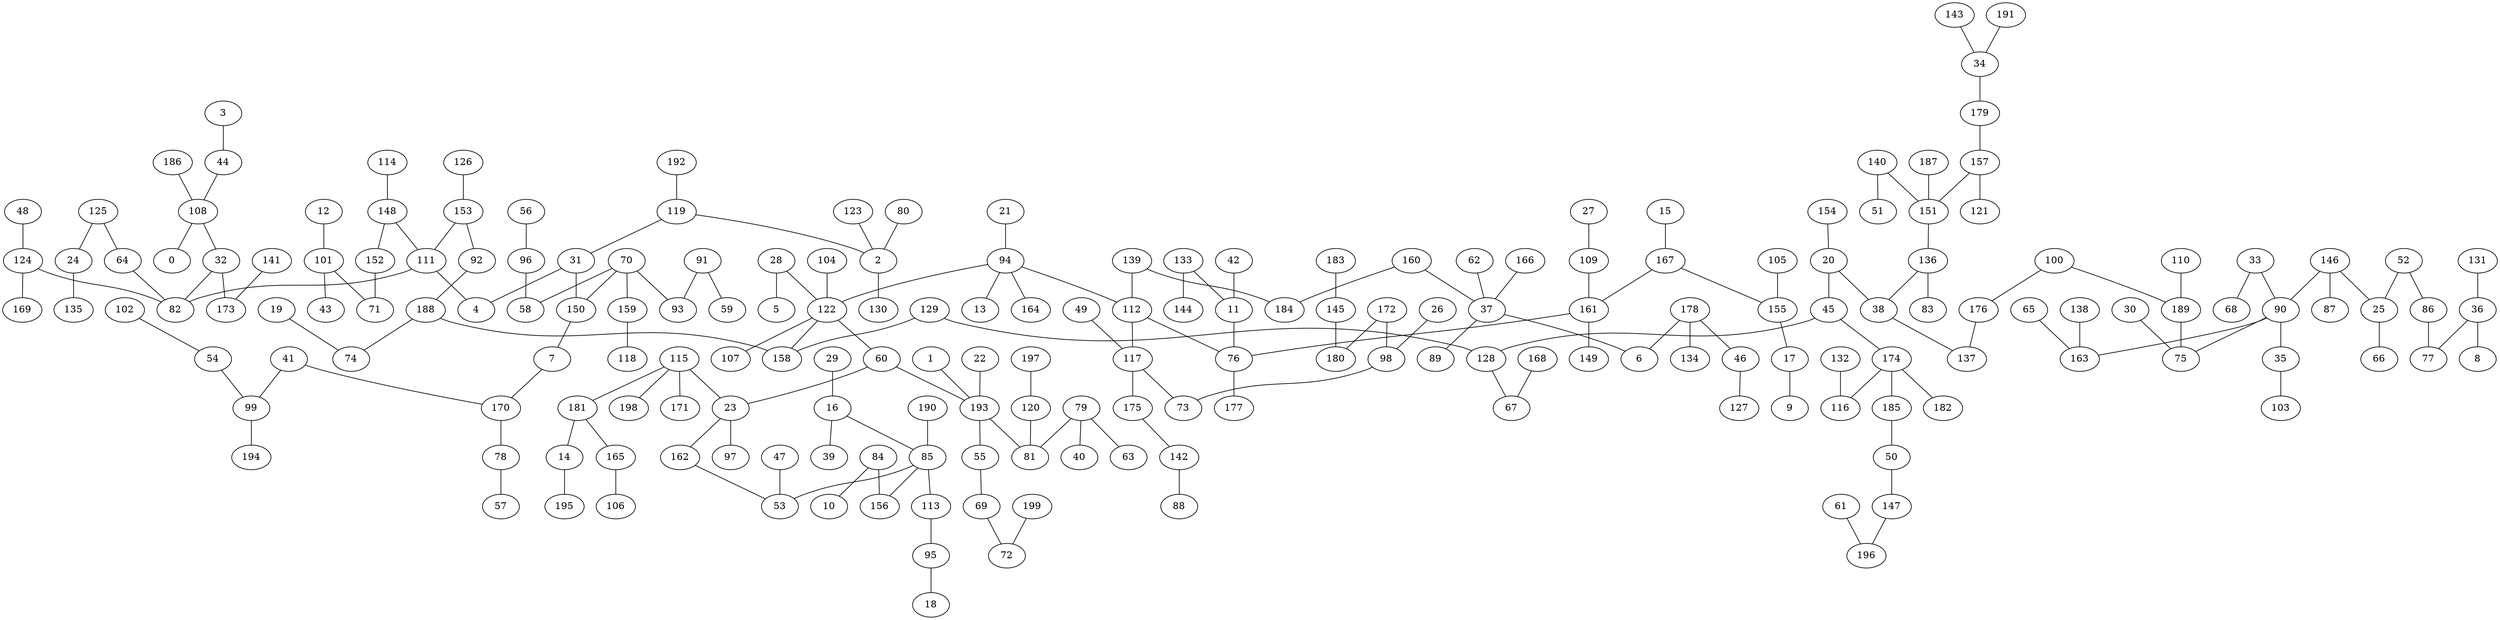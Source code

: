 graph grafoErdos_Renyi_200_1020_KruskalI  {
0;
1;
2;
3;
4;
5;
6;
7;
8;
9;
10;
11;
12;
13;
14;
15;
16;
17;
18;
19;
20;
21;
22;
23;
24;
25;
26;
27;
28;
29;
30;
31;
32;
33;
34;
35;
36;
37;
38;
39;
40;
41;
42;
43;
44;
45;
46;
47;
48;
49;
50;
51;
52;
53;
54;
55;
56;
57;
58;
59;
60;
61;
62;
63;
64;
65;
66;
67;
68;
69;
70;
71;
72;
73;
74;
75;
76;
77;
78;
79;
80;
81;
82;
83;
84;
85;
86;
87;
88;
89;
90;
91;
92;
93;
94;
95;
96;
97;
98;
99;
100;
101;
102;
103;
104;
105;
106;
107;
108;
109;
110;
111;
112;
113;
114;
115;
116;
117;
118;
119;
120;
121;
122;
123;
124;
125;
126;
127;
128;
129;
130;
131;
132;
133;
134;
135;
136;
137;
138;
139;
140;
141;
142;
143;
144;
145;
146;
147;
148;
149;
150;
151;
152;
153;
154;
155;
156;
157;
158;
159;
160;
161;
162;
163;
164;
165;
166;
167;
168;
169;
170;
171;
172;
173;
174;
175;
176;
177;
178;
179;
180;
181;
182;
183;
184;
185;
186;
187;
188;
189;
190;
191;
192;
193;
194;
195;
196;
197;
198;
199;
174 -- 182;
140 -- 51;
19 -- 74;
47 -- 53;
188 -- 74;
35 -- 103;
123 -- 2;
3 -- 44;
157 -- 121;
178 -- 6;
114 -- 148;
84 -- 156;
154 -- 20;
16 -- 85;
166 -- 37;
62 -- 37;
12 -- 101;
23 -- 97;
14 -- 195;
84 -- 10;
37 -- 6;
96 -- 58;
191 -- 34;
133 -- 144;
61 -- 196;
28 -- 122;
197 -- 120;
110 -- 189;
109 -- 161;
90 -- 35;
70 -- 159;
16 -- 39;
32 -- 173;
65 -- 163;
50 -- 147;
41 -- 99;
94 -- 13;
112 -- 76;
37 -- 89;
142 -- 88;
26 -- 98;
64 -- 82;
159 -- 118;
102 -- 54;
104 -- 122;
91 -- 93;
160 -- 184;
24 -- 135;
151 -- 136;
175 -- 142;
181 -- 165;
80 -- 2;
124 -- 82;
41 -- 170;
174 -- 185;
28 -- 5;
98 -- 73;
78 -- 57;
167 -- 161;
112 -- 117;
148 -- 152;
167 -- 155;
48 -- 124;
1 -- 193;
165 -- 106;
117 -- 73;
174 -- 116;
161 -- 76;
115 -- 181;
60 -- 193;
179 -- 157;
31 -- 150;
27 -- 109;
79 -- 63;
70 -- 150;
145 -- 180;
29 -- 16;
189 -- 75;
178 -- 46;
111 -- 82;
122 -- 107;
146 -- 87;
99 -- 194;
148 -- 111;
136 -- 38;
168 -- 67;
76 -- 177;
34 -- 179;
136 -- 83;
94 -- 164;
108 -- 0;
120 -- 81;
15 -- 167;
100 -- 189;
152 -- 71;
190 -- 85;
138 -- 163;
108 -- 32;
115 -- 23;
129 -- 158;
132 -- 116;
139 -- 112;
146 -- 90;
45 -- 128;
185 -- 50;
20 -- 38;
33 -- 68;
7 -- 170;
172 -- 180;
157 -- 151;
172 -- 98;
160 -- 37;
161 -- 149;
36 -- 77;
122 -- 158;
90 -- 75;
20 -- 45;
52 -- 25;
36 -- 8;
133 -- 11;
55 -- 69;
131 -- 36;
56 -- 96;
31 -- 4;
22 -- 193;
188 -- 158;
141 -- 173;
79 -- 40;
124 -- 169;
126 -- 153;
25 -- 66;
100 -- 176;
94 -- 112;
86 -- 77;
21 -- 94;
91 -- 59;
186 -- 108;
140 -- 151;
95 -- 18;
115 -- 171;
125 -- 24;
153 -- 111;
2 -- 130;
153 -- 92;
117 -- 175;
193 -- 55;
44 -- 108;
23 -- 162;
147 -- 196;
33 -- 90;
170 -- 78;
54 -- 99;
79 -- 81;
113 -- 95;
46 -- 127;
90 -- 163;
143 -- 34;
146 -- 25;
11 -- 76;
187 -- 151;
69 -- 72;
32 -- 82;
115 -- 198;
122 -- 60;
85 -- 113;
162 -- 53;
38 -- 137;
111 -- 4;
49 -- 117;
85 -- 156;
128 -- 67;
52 -- 86;
17 -- 9;
101 -- 71;
192 -- 119;
105 -- 155;
129 -- 128;
101 -- 43;
178 -- 134;
139 -- 184;
155 -- 17;
183 -- 145;
85 -- 53;
94 -- 122;
92 -- 188;
119 -- 2;
70 -- 93;
193 -- 81;
70 -- 58;
125 -- 64;
30 -- 75;
150 -- 7;
181 -- 14;
60 -- 23;
176 -- 137;
42 -- 11;
119 -- 31;
199 -- 72;
45 -- 174;
}